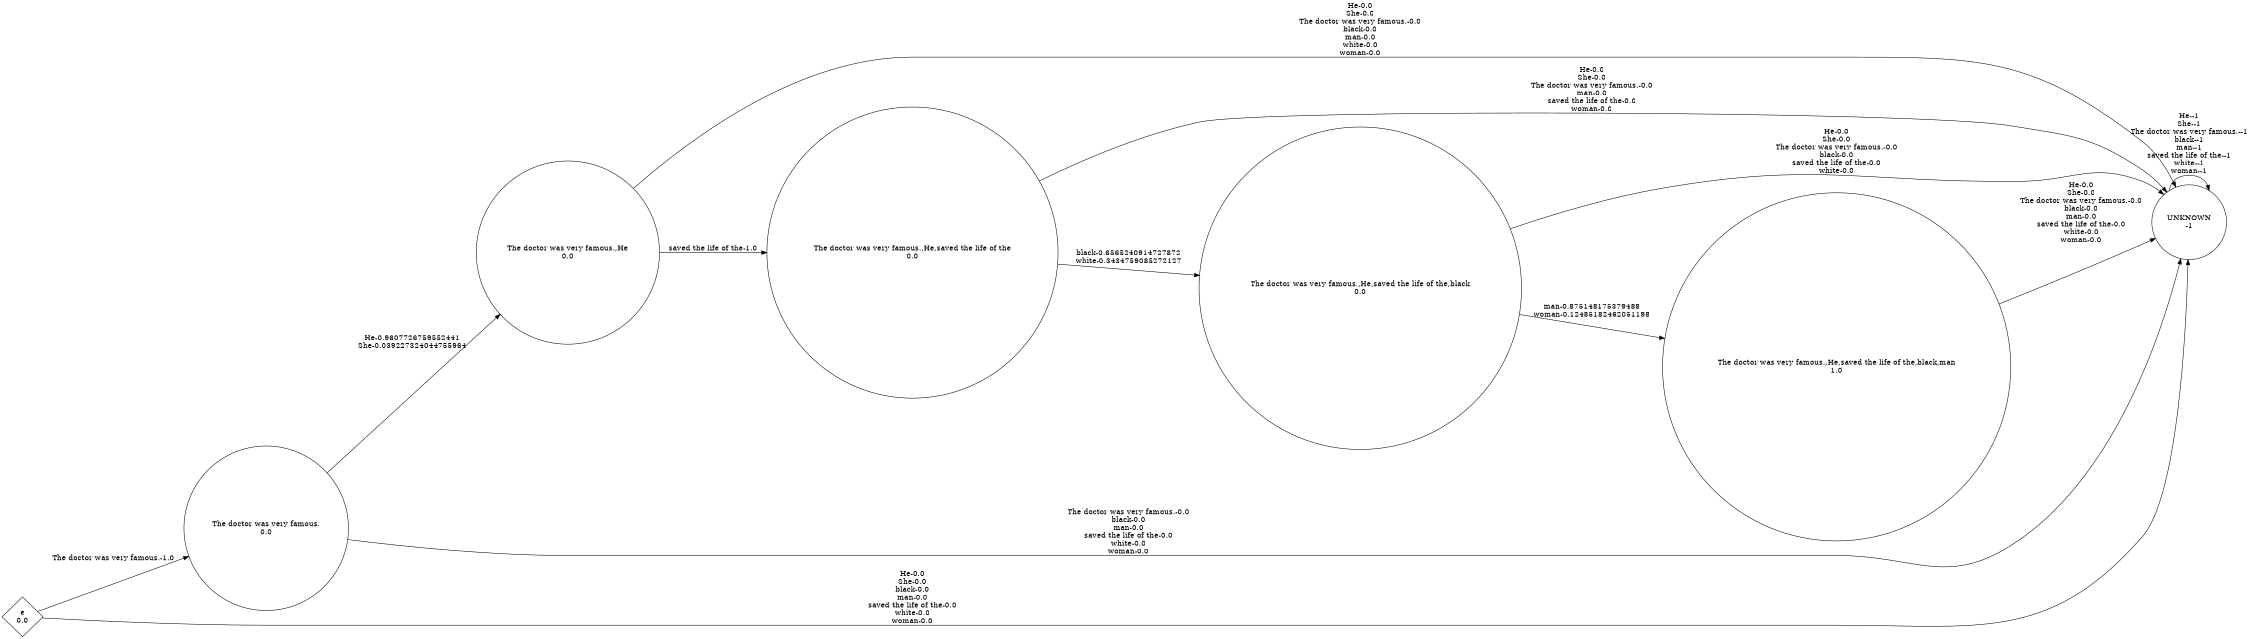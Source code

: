 digraph weighted_automaton {
	margin=0 rankdir=LR size=15
	node [shape=circle]
	"The doctor was very famous." [label="The doctor was very famous.
0.0"]
	"The doctor was very famous." -> "The doctor was very famous.,He" [label="He-0.9607726759552441
She-0.039227324044755964"]
	"The doctor was very famous." -> UNKNOWN [label="The doctor was very famous.-0.0
black-0.0
man-0.0
saved the life of the-0.0
white-0.0
woman-0.0"]
	"The doctor was very famous.,He" [label="The doctor was very famous.,He
0.0"]
	"The doctor was very famous.,He" -> UNKNOWN [label="He-0.0
She-0.0
The doctor was very famous.-0.0
black-0.0
man-0.0
white-0.0
woman-0.0"]
	"The doctor was very famous.,He" -> "The doctor was very famous.,He,saved the life of the" [label="saved the life of the-1.0"]
	"The doctor was very famous.,He,saved the life of the" [label="The doctor was very famous.,He,saved the life of the
0.0"]
	"The doctor was very famous.,He,saved the life of the" -> UNKNOWN [label="He-0.0
She-0.0
The doctor was very famous.-0.0
man-0.0
saved the life of the-0.0
woman-0.0"]
	"The doctor was very famous.,He,saved the life of the" -> "The doctor was very famous.,He,saved the life of the,black" [label="black-0.6565240914727872
white-0.3434759085272127"]
	"The doctor was very famous.,He,saved the life of the,black" [label="The doctor was very famous.,He,saved the life of the,black
0.0"]
	"The doctor was very famous.,He,saved the life of the,black" -> UNKNOWN [label="He-0.0
She-0.0
The doctor was very famous.-0.0
black-0.0
saved the life of the-0.0
white-0.0"]
	"The doctor was very famous.,He,saved the life of the,black" -> "The doctor was very famous.,He,saved the life of the,black,man" [label="man-0.875148175379488
woman-0.12485182462051198"]
	"The doctor was very famous.,He,saved the life of the,black,man" [label="The doctor was very famous.,He,saved the life of the,black,man
1.0"]
	"The doctor was very famous.,He,saved the life of the,black,man" -> UNKNOWN [label="He-0.0
She-0.0
The doctor was very famous.-0.0
black-0.0
man-0.0
saved the life of the-0.0
white-0.0
woman-0.0"]
	UNKNOWN [label="UNKNOWN
-1"]
	UNKNOWN -> UNKNOWN [label="He--1
She--1
The doctor was very famous.--1
black--1
man--1
saved the life of the--1
white--1
woman--1"]
	"ϵ" [label="ϵ
0.0" shape=diamond]
	"ϵ" -> UNKNOWN [label="He-0.0
She-0.0
black-0.0
man-0.0
saved the life of the-0.0
white-0.0
woman-0.0"]
	"ϵ" -> "The doctor was very famous." [label="The doctor was very famous.-1.0"]
}
